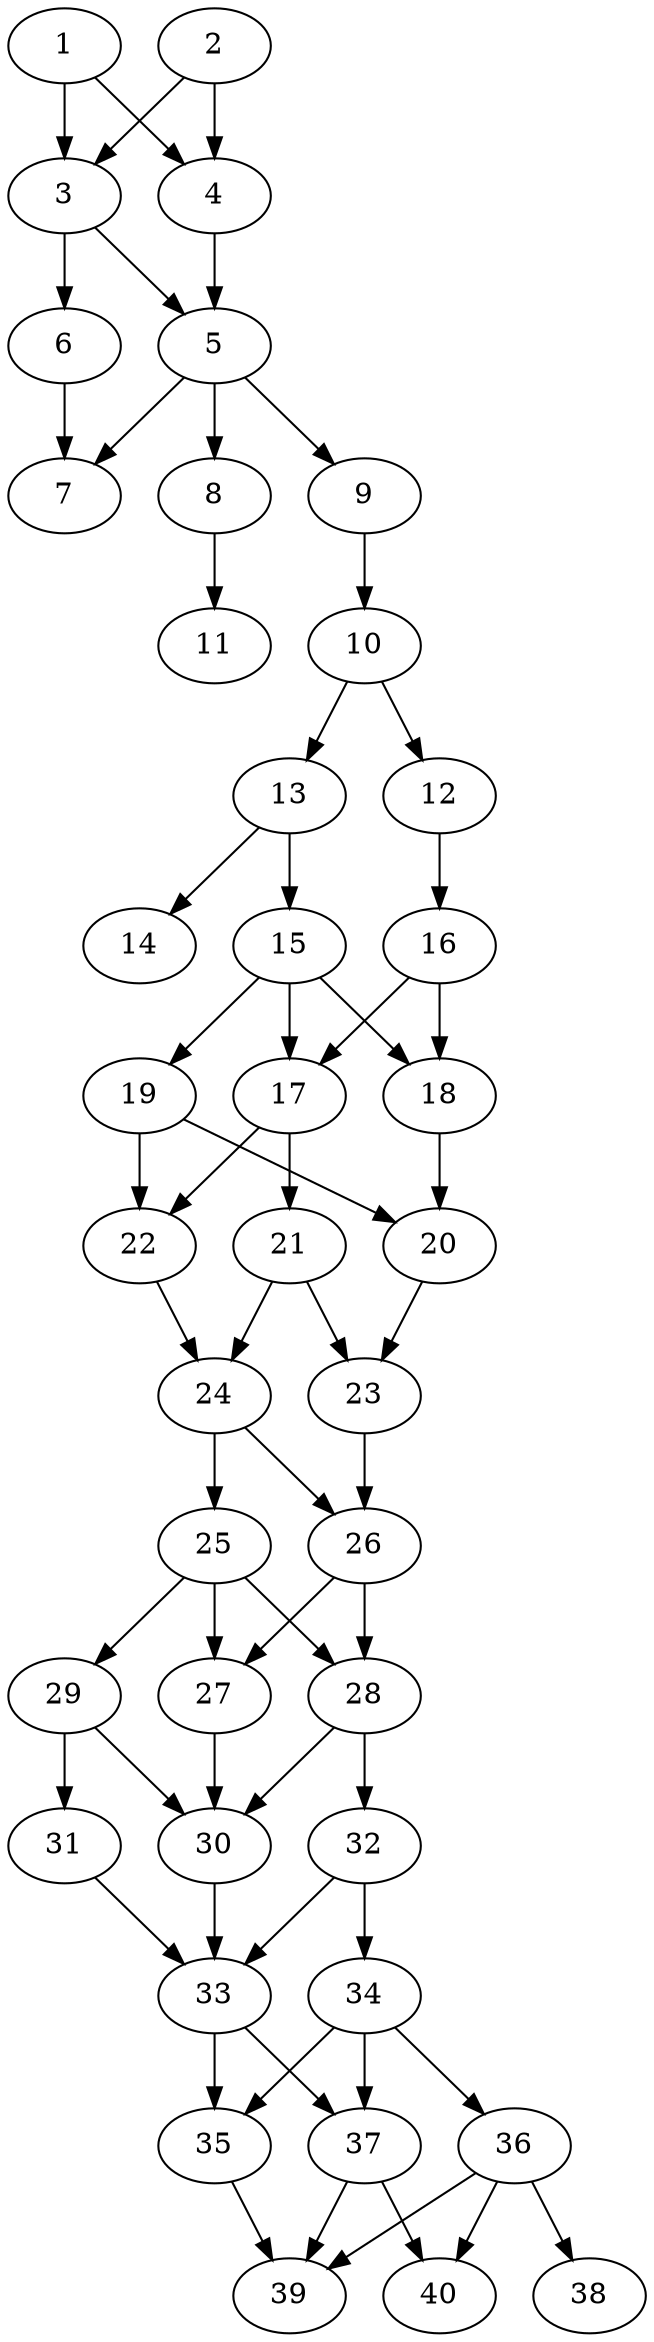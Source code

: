 // DAG automatically generated by daggen at Thu Oct  3 14:06:48 2019
// ./daggen --dot -n 40 --ccr 0.3 --fat 0.3 --regular 0.7 --density 0.7 --mindata 5242880 --maxdata 52428800 
digraph G {
  1 [size="105635840", alpha="0.14", expect_size="31690752"] 
  1 -> 3 [size ="31690752"]
  1 -> 4 [size ="31690752"]
  2 [size="164672853", alpha="0.17", expect_size="49401856"] 
  2 -> 3 [size ="49401856"]
  2 -> 4 [size ="49401856"]
  3 [size="94153387", alpha="0.19", expect_size="28246016"] 
  3 -> 5 [size ="28246016"]
  3 -> 6 [size ="28246016"]
  4 [size="96757760", alpha="0.07", expect_size="29027328"] 
  4 -> 5 [size ="29027328"]
  5 [size="83903147", alpha="0.08", expect_size="25170944"] 
  5 -> 7 [size ="25170944"]
  5 -> 8 [size ="25170944"]
  5 -> 9 [size ="25170944"]
  6 [size="88872960", alpha="0.13", expect_size="26661888"] 
  6 -> 7 [size ="26661888"]
  7 [size="46305280", alpha="0.13", expect_size="13891584"] 
  8 [size="24053760", alpha="0.09", expect_size="7216128"] 
  8 -> 11 [size ="7216128"]
  9 [size="69089280", alpha="0.07", expect_size="20726784"] 
  9 -> 10 [size ="20726784"]
  10 [size="57108480", alpha="0.03", expect_size="17132544"] 
  10 -> 12 [size ="17132544"]
  10 -> 13 [size ="17132544"]
  11 [size="20831573", alpha="0.09", expect_size="6249472"] 
  12 [size="134502400", alpha="0.04", expect_size="40350720"] 
  12 -> 16 [size ="40350720"]
  13 [size="114708480", alpha="0.00", expect_size="34412544"] 
  13 -> 14 [size ="34412544"]
  13 -> 15 [size ="34412544"]
  14 [size="107721387", alpha="0.18", expect_size="32316416"] 
  15 [size="159470933", alpha="0.18", expect_size="47841280"] 
  15 -> 17 [size ="47841280"]
  15 -> 18 [size ="47841280"]
  15 -> 19 [size ="47841280"]
  16 [size="64624640", alpha="0.20", expect_size="19387392"] 
  16 -> 17 [size ="19387392"]
  16 -> 18 [size ="19387392"]
  17 [size="165010773", alpha="0.06", expect_size="49503232"] 
  17 -> 21 [size ="49503232"]
  17 -> 22 [size ="49503232"]
  18 [size="113274880", alpha="0.04", expect_size="33982464"] 
  18 -> 20 [size ="33982464"]
  19 [size="26658133", alpha="0.05", expect_size="7997440"] 
  19 -> 20 [size ="7997440"]
  19 -> 22 [size ="7997440"]
  20 [size="82261333", alpha="0.13", expect_size="24678400"] 
  20 -> 23 [size ="24678400"]
  21 [size="104929280", alpha="0.13", expect_size="31478784"] 
  21 -> 23 [size ="31478784"]
  21 -> 24 [size ="31478784"]
  22 [size="172298240", alpha="0.11", expect_size="51689472"] 
  22 -> 24 [size ="51689472"]
  23 [size="46428160", alpha="0.18", expect_size="13928448"] 
  23 -> 26 [size ="13928448"]
  24 [size="49704960", alpha="0.16", expect_size="14911488"] 
  24 -> 25 [size ="14911488"]
  24 -> 26 [size ="14911488"]
  25 [size="34440533", alpha="0.02", expect_size="10332160"] 
  25 -> 27 [size ="10332160"]
  25 -> 28 [size ="10332160"]
  25 -> 29 [size ="10332160"]
  26 [size="17537707", alpha="0.18", expect_size="5261312"] 
  26 -> 27 [size ="5261312"]
  26 -> 28 [size ="5261312"]
  27 [size="173025280", alpha="0.17", expect_size="51907584"] 
  27 -> 30 [size ="51907584"]
  28 [size="63423147", alpha="0.17", expect_size="19026944"] 
  28 -> 30 [size ="19026944"]
  28 -> 32 [size ="19026944"]
  29 [size="94484480", alpha="0.03", expect_size="28345344"] 
  29 -> 30 [size ="28345344"]
  29 -> 31 [size ="28345344"]
  30 [size="136471893", alpha="0.14", expect_size="40941568"] 
  30 -> 33 [size ="40941568"]
  31 [size="84462933", alpha="0.06", expect_size="25338880"] 
  31 -> 33 [size ="25338880"]
  32 [size="26620587", alpha="0.13", expect_size="7986176"] 
  32 -> 33 [size ="7986176"]
  32 -> 34 [size ="7986176"]
  33 [size="110141440", alpha="0.12", expect_size="33042432"] 
  33 -> 35 [size ="33042432"]
  33 -> 37 [size ="33042432"]
  34 [size="97136640", alpha="0.03", expect_size="29140992"] 
  34 -> 35 [size ="29140992"]
  34 -> 36 [size ="29140992"]
  34 -> 37 [size ="29140992"]
  35 [size="66884267", alpha="0.11", expect_size="20065280"] 
  35 -> 39 [size ="20065280"]
  36 [size="85814613", alpha="0.06", expect_size="25744384"] 
  36 -> 38 [size ="25744384"]
  36 -> 39 [size ="25744384"]
  36 -> 40 [size ="25744384"]
  37 [size="68037973", alpha="0.19", expect_size="20411392"] 
  37 -> 39 [size ="20411392"]
  37 -> 40 [size ="20411392"]
  38 [size="42383360", alpha="0.05", expect_size="12715008"] 
  39 [size="172714667", alpha="0.12", expect_size="51814400"] 
  40 [size="38789120", alpha="0.07", expect_size="11636736"] 
}
